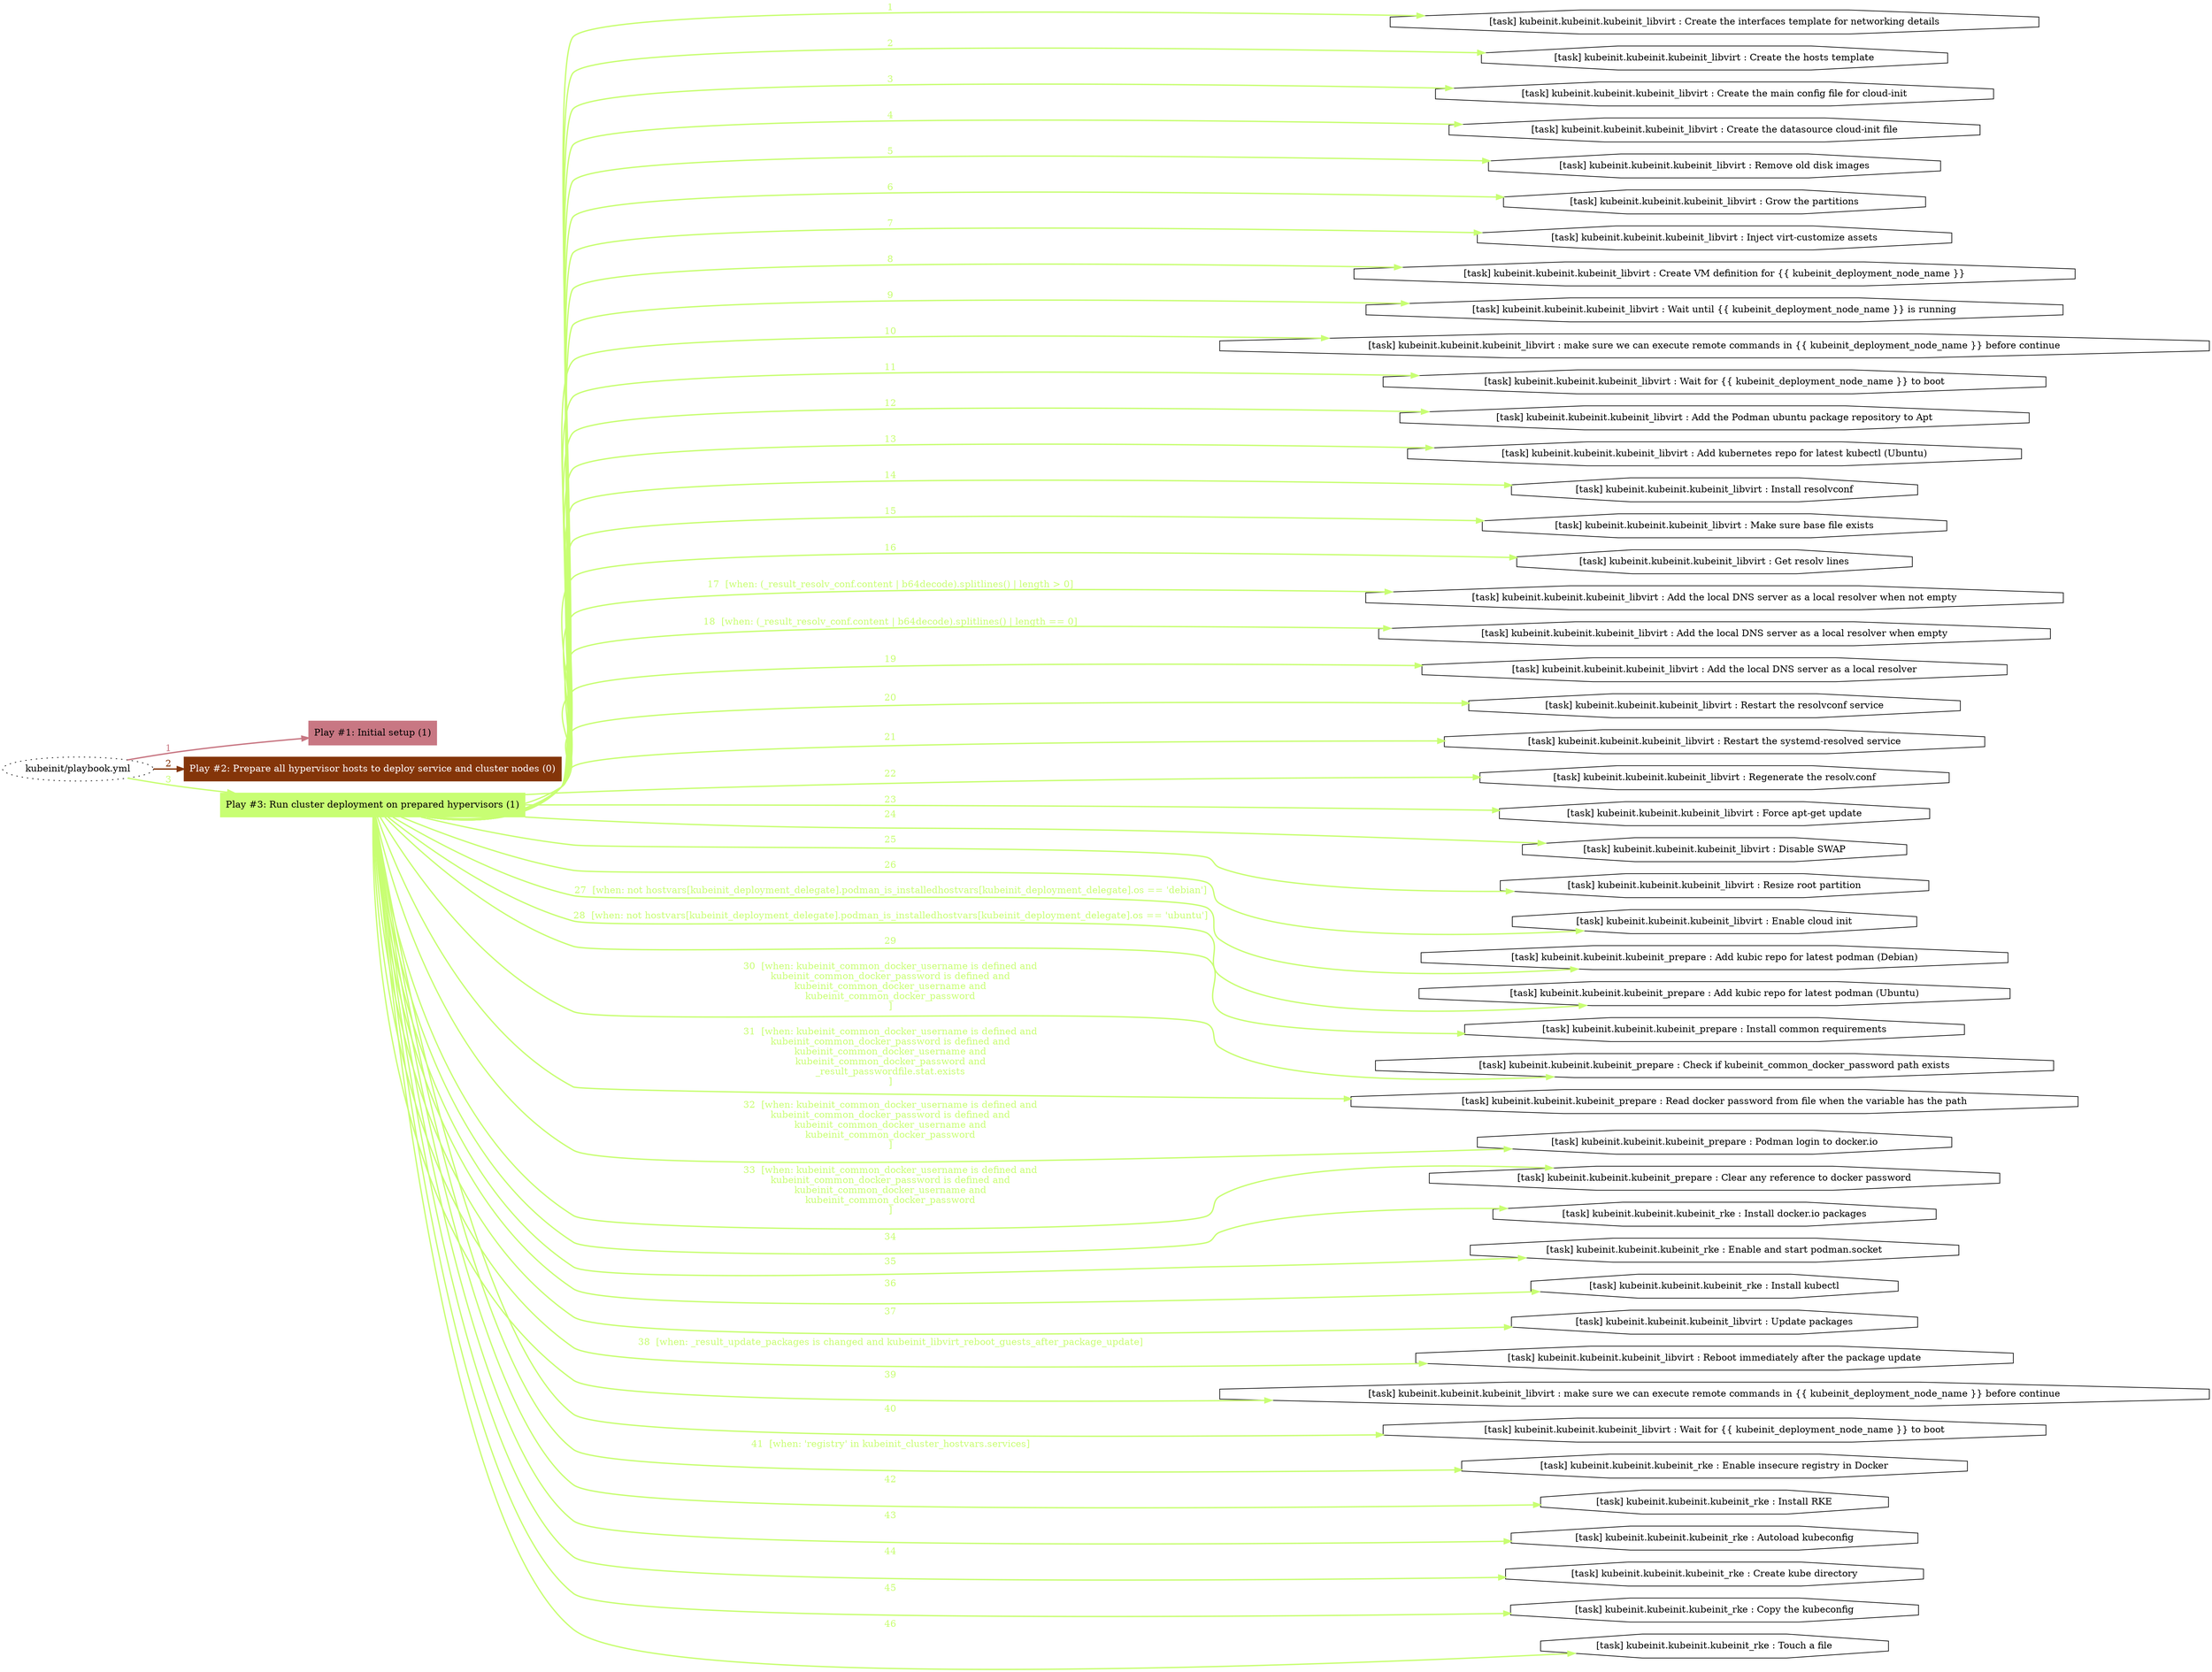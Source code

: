 digraph "kubeinit/playbook.yml "{
	graph [concentrate=true ordering=in rankdir=LR ratio=fill]
	edge [esep=5 sep=10]
	"kubeinit/playbook.yml" [id=root_node style=dotted]
	subgraph "Play #1: Initial setup (1) "{
		"Play #1: Initial setup (1)" [color="#c87783" fontcolor="#000000" id="play_891dab77-862a-4308-90ab-9ec9135a7a5b" shape=box style=filled tooltip=localhost]
		"kubeinit/playbook.yml" -> "Play #1: Initial setup (1)" [label=1 color="#c87783" fontcolor="#c87783" id="edge_be592edd-d8d1-408f-982e-7a2e7bf2c0f8" style=bold]
	}
	subgraph "Play #2: Prepare all hypervisor hosts to deploy service and cluster nodes (0) "{
		"Play #2: Prepare all hypervisor hosts to deploy service and cluster nodes (0)" [color="#843509" fontcolor="#ffffff" id="play_37d5ec91-bca1-4cf4-86b3-a994d8e63b03" shape=box style=filled tooltip=""]
		"kubeinit/playbook.yml" -> "Play #2: Prepare all hypervisor hosts to deploy service and cluster nodes (0)" [label=2 color="#843509" fontcolor="#843509" id="edge_25c42e3f-34fc-4f8a-b023-e7450e2c36d3" style=bold]
	}
	subgraph "Play #3: Run cluster deployment on prepared hypervisors (1) "{
		"Play #3: Run cluster deployment on prepared hypervisors (1)" [color="#c8fe73" fontcolor="#000000" id="play_bcd322ca-e21b-4194-bd2f-a192031fcb54" shape=box style=filled tooltip=localhost]
		"kubeinit/playbook.yml" -> "Play #3: Run cluster deployment on prepared hypervisors (1)" [label=3 color="#c8fe73" fontcolor="#c8fe73" id="edge_9fb42101-a597-41c4-baee-77198b8ff415" style=bold]
		"task_3b4f376b-759a-4f36-b08f-630324118575" [label="[task] kubeinit.kubeinit.kubeinit_libvirt : Create the interfaces template for networking details" id="task_3b4f376b-759a-4f36-b08f-630324118575" shape=octagon tooltip="[task] kubeinit.kubeinit.kubeinit_libvirt : Create the interfaces template for networking details"]
		"Play #3: Run cluster deployment on prepared hypervisors (1)" -> "task_3b4f376b-759a-4f36-b08f-630324118575" [label=1 color="#c8fe73" fontcolor="#c8fe73" id="edge_7c8d2cdc-91de-4986-941c-e6890fd15d54" style=bold]
		"task_797ea604-fade-466f-8582-1278f26e7872" [label="[task] kubeinit.kubeinit.kubeinit_libvirt : Create the hosts template" id="task_797ea604-fade-466f-8582-1278f26e7872" shape=octagon tooltip="[task] kubeinit.kubeinit.kubeinit_libvirt : Create the hosts template"]
		"Play #3: Run cluster deployment on prepared hypervisors (1)" -> "task_797ea604-fade-466f-8582-1278f26e7872" [label=2 color="#c8fe73" fontcolor="#c8fe73" id="edge_fe563572-4b96-4aa8-a62f-7610a6e91bfa" style=bold]
		"task_13c9b483-5702-421e-b105-4dd02ec07053" [label="[task] kubeinit.kubeinit.kubeinit_libvirt : Create the main config file for cloud-init" id="task_13c9b483-5702-421e-b105-4dd02ec07053" shape=octagon tooltip="[task] kubeinit.kubeinit.kubeinit_libvirt : Create the main config file for cloud-init"]
		"Play #3: Run cluster deployment on prepared hypervisors (1)" -> "task_13c9b483-5702-421e-b105-4dd02ec07053" [label=3 color="#c8fe73" fontcolor="#c8fe73" id="edge_4bd87773-2d29-4d37-82c5-beebd6b9c574" style=bold]
		"task_4caba523-bfde-41ec-b92a-d298529e1132" [label="[task] kubeinit.kubeinit.kubeinit_libvirt : Create the datasource cloud-init file" id="task_4caba523-bfde-41ec-b92a-d298529e1132" shape=octagon tooltip="[task] kubeinit.kubeinit.kubeinit_libvirt : Create the datasource cloud-init file"]
		"Play #3: Run cluster deployment on prepared hypervisors (1)" -> "task_4caba523-bfde-41ec-b92a-d298529e1132" [label=4 color="#c8fe73" fontcolor="#c8fe73" id="edge_2ca227f8-d67f-4ee6-ade9-0b369235d140" style=bold]
		"task_1d3be902-dd2f-412f-bb27-07fecabc4a08" [label="[task] kubeinit.kubeinit.kubeinit_libvirt : Remove old disk images" id="task_1d3be902-dd2f-412f-bb27-07fecabc4a08" shape=octagon tooltip="[task] kubeinit.kubeinit.kubeinit_libvirt : Remove old disk images"]
		"Play #3: Run cluster deployment on prepared hypervisors (1)" -> "task_1d3be902-dd2f-412f-bb27-07fecabc4a08" [label=5 color="#c8fe73" fontcolor="#c8fe73" id="edge_d7676d42-7030-456f-8249-27cac12d806b" style=bold]
		"task_c52ada75-876f-45f3-a1c2-45cacdf83a41" [label="[task] kubeinit.kubeinit.kubeinit_libvirt : Grow the partitions" id="task_c52ada75-876f-45f3-a1c2-45cacdf83a41" shape=octagon tooltip="[task] kubeinit.kubeinit.kubeinit_libvirt : Grow the partitions"]
		"Play #3: Run cluster deployment on prepared hypervisors (1)" -> "task_c52ada75-876f-45f3-a1c2-45cacdf83a41" [label=6 color="#c8fe73" fontcolor="#c8fe73" id="edge_716eb9e2-024d-431c-8541-32f3bf7a4dee" style=bold]
		"task_5090ce53-773f-42e9-90ad-7591b42810f5" [label="[task] kubeinit.kubeinit.kubeinit_libvirt : Inject virt-customize assets" id="task_5090ce53-773f-42e9-90ad-7591b42810f5" shape=octagon tooltip="[task] kubeinit.kubeinit.kubeinit_libvirt : Inject virt-customize assets"]
		"Play #3: Run cluster deployment on prepared hypervisors (1)" -> "task_5090ce53-773f-42e9-90ad-7591b42810f5" [label=7 color="#c8fe73" fontcolor="#c8fe73" id="edge_a200bc6f-179a-4a97-8973-41b2b3ee9154" style=bold]
		"task_2b2328d5-10b3-44b6-92da-9acccfb8b576" [label="[task] kubeinit.kubeinit.kubeinit_libvirt : Create VM definition for {{ kubeinit_deployment_node_name }}" id="task_2b2328d5-10b3-44b6-92da-9acccfb8b576" shape=octagon tooltip="[task] kubeinit.kubeinit.kubeinit_libvirt : Create VM definition for {{ kubeinit_deployment_node_name }}"]
		"Play #3: Run cluster deployment on prepared hypervisors (1)" -> "task_2b2328d5-10b3-44b6-92da-9acccfb8b576" [label=8 color="#c8fe73" fontcolor="#c8fe73" id="edge_311087af-bb9c-495b-9e39-04200122e2c2" style=bold]
		"task_4aab512a-2fd5-44cc-ba48-62b531d60358" [label="[task] kubeinit.kubeinit.kubeinit_libvirt : Wait until {{ kubeinit_deployment_node_name }} is running" id="task_4aab512a-2fd5-44cc-ba48-62b531d60358" shape=octagon tooltip="[task] kubeinit.kubeinit.kubeinit_libvirt : Wait until {{ kubeinit_deployment_node_name }} is running"]
		"Play #3: Run cluster deployment on prepared hypervisors (1)" -> "task_4aab512a-2fd5-44cc-ba48-62b531d60358" [label=9 color="#c8fe73" fontcolor="#c8fe73" id="edge_0f5cd40b-0e2a-44bd-a305-ad967b9eaec3" style=bold]
		"task_af0971c7-351d-4ea8-8e77-67c15837b104" [label="[task] kubeinit.kubeinit.kubeinit_libvirt : make sure we can execute remote commands in {{ kubeinit_deployment_node_name }} before continue" id="task_af0971c7-351d-4ea8-8e77-67c15837b104" shape=octagon tooltip="[task] kubeinit.kubeinit.kubeinit_libvirt : make sure we can execute remote commands in {{ kubeinit_deployment_node_name }} before continue"]
		"Play #3: Run cluster deployment on prepared hypervisors (1)" -> "task_af0971c7-351d-4ea8-8e77-67c15837b104" [label=10 color="#c8fe73" fontcolor="#c8fe73" id="edge_741a3ee0-eb38-4b22-877a-4992da0e3a84" style=bold]
		"task_b3746e7a-641e-4a51-87ea-3d8136ea010b" [label="[task] kubeinit.kubeinit.kubeinit_libvirt : Wait for {{ kubeinit_deployment_node_name }} to boot" id="task_b3746e7a-641e-4a51-87ea-3d8136ea010b" shape=octagon tooltip="[task] kubeinit.kubeinit.kubeinit_libvirt : Wait for {{ kubeinit_deployment_node_name }} to boot"]
		"Play #3: Run cluster deployment on prepared hypervisors (1)" -> "task_b3746e7a-641e-4a51-87ea-3d8136ea010b" [label=11 color="#c8fe73" fontcolor="#c8fe73" id="edge_00c92cfa-53f7-451d-8072-d10ec708df49" style=bold]
		"task_a8f02265-aa33-45ef-b7b6-957fca6e8456" [label="[task] kubeinit.kubeinit.kubeinit_libvirt : Add the Podman ubuntu package repository to Apt" id="task_a8f02265-aa33-45ef-b7b6-957fca6e8456" shape=octagon tooltip="[task] kubeinit.kubeinit.kubeinit_libvirt : Add the Podman ubuntu package repository to Apt"]
		"Play #3: Run cluster deployment on prepared hypervisors (1)" -> "task_a8f02265-aa33-45ef-b7b6-957fca6e8456" [label=12 color="#c8fe73" fontcolor="#c8fe73" id="edge_75858b28-1026-4161-b0c8-dc0272e73525" style=bold]
		"task_b563684e-e886-47f6-9725-8fc17522dccd" [label="[task] kubeinit.kubeinit.kubeinit_libvirt : Add kubernetes repo for latest kubectl (Ubuntu)" id="task_b563684e-e886-47f6-9725-8fc17522dccd" shape=octagon tooltip="[task] kubeinit.kubeinit.kubeinit_libvirt : Add kubernetes repo for latest kubectl (Ubuntu)"]
		"Play #3: Run cluster deployment on prepared hypervisors (1)" -> "task_b563684e-e886-47f6-9725-8fc17522dccd" [label=13 color="#c8fe73" fontcolor="#c8fe73" id="edge_32eba3ef-f41c-49a6-8ab4-ffe96e4e5c1c" style=bold]
		"task_227b79cc-608a-4bf1-a07d-e5d812cf165d" [label="[task] kubeinit.kubeinit.kubeinit_libvirt : Install resolvconf" id="task_227b79cc-608a-4bf1-a07d-e5d812cf165d" shape=octagon tooltip="[task] kubeinit.kubeinit.kubeinit_libvirt : Install resolvconf"]
		"Play #3: Run cluster deployment on prepared hypervisors (1)" -> "task_227b79cc-608a-4bf1-a07d-e5d812cf165d" [label=14 color="#c8fe73" fontcolor="#c8fe73" id="edge_09021e5f-c41c-4e2d-95bf-b9543ae2b502" style=bold]
		"task_49668801-06cb-4cb2-b0fc-68ba20a1d071" [label="[task] kubeinit.kubeinit.kubeinit_libvirt : Make sure base file exists" id="task_49668801-06cb-4cb2-b0fc-68ba20a1d071" shape=octagon tooltip="[task] kubeinit.kubeinit.kubeinit_libvirt : Make sure base file exists"]
		"Play #3: Run cluster deployment on prepared hypervisors (1)" -> "task_49668801-06cb-4cb2-b0fc-68ba20a1d071" [label=15 color="#c8fe73" fontcolor="#c8fe73" id="edge_60f42ba6-27a0-411a-b17d-e8a17c90f76d" style=bold]
		"task_1d6b4797-026c-4c2e-9131-e5118112654e" [label="[task] kubeinit.kubeinit.kubeinit_libvirt : Get resolv lines" id="task_1d6b4797-026c-4c2e-9131-e5118112654e" shape=octagon tooltip="[task] kubeinit.kubeinit.kubeinit_libvirt : Get resolv lines"]
		"Play #3: Run cluster deployment on prepared hypervisors (1)" -> "task_1d6b4797-026c-4c2e-9131-e5118112654e" [label=16 color="#c8fe73" fontcolor="#c8fe73" id="edge_29750931-96c9-4c72-8271-b5ae5c4b3a76" style=bold]
		"task_7587153b-1fdc-4842-a4fe-3e30c346c292" [label="[task] kubeinit.kubeinit.kubeinit_libvirt : Add the local DNS server as a local resolver when not empty" id="task_7587153b-1fdc-4842-a4fe-3e30c346c292" shape=octagon tooltip="[task] kubeinit.kubeinit.kubeinit_libvirt : Add the local DNS server as a local resolver when not empty"]
		"Play #3: Run cluster deployment on prepared hypervisors (1)" -> "task_7587153b-1fdc-4842-a4fe-3e30c346c292" [label="17  [when: (_result_resolv_conf.content | b64decode).splitlines() | length > 0]" color="#c8fe73" fontcolor="#c8fe73" id="edge_59a057d2-8b6c-4fca-bf62-f1c26cc7a2fe" style=bold]
		"task_e7bcb25b-db7b-43de-ae7b-97e37dfeed2c" [label="[task] kubeinit.kubeinit.kubeinit_libvirt : Add the local DNS server as a local resolver when empty" id="task_e7bcb25b-db7b-43de-ae7b-97e37dfeed2c" shape=octagon tooltip="[task] kubeinit.kubeinit.kubeinit_libvirt : Add the local DNS server as a local resolver when empty"]
		"Play #3: Run cluster deployment on prepared hypervisors (1)" -> "task_e7bcb25b-db7b-43de-ae7b-97e37dfeed2c" [label="18  [when: (_result_resolv_conf.content | b64decode).splitlines() | length == 0]" color="#c8fe73" fontcolor="#c8fe73" id="edge_210a2909-2329-4037-8b69-534dc7aafc2d" style=bold]
		"task_581926a4-1d85-4cc1-b6fb-9adb5237a10b" [label="[task] kubeinit.kubeinit.kubeinit_libvirt : Add the local DNS server as a local resolver" id="task_581926a4-1d85-4cc1-b6fb-9adb5237a10b" shape=octagon tooltip="[task] kubeinit.kubeinit.kubeinit_libvirt : Add the local DNS server as a local resolver"]
		"Play #3: Run cluster deployment on prepared hypervisors (1)" -> "task_581926a4-1d85-4cc1-b6fb-9adb5237a10b" [label=19 color="#c8fe73" fontcolor="#c8fe73" id="edge_f5da01a6-0f07-4364-9728-43dfed50824a" style=bold]
		"task_f94706bd-604e-4b3a-a6d0-547667daa637" [label="[task] kubeinit.kubeinit.kubeinit_libvirt : Restart the resolvconf service" id="task_f94706bd-604e-4b3a-a6d0-547667daa637" shape=octagon tooltip="[task] kubeinit.kubeinit.kubeinit_libvirt : Restart the resolvconf service"]
		"Play #3: Run cluster deployment on prepared hypervisors (1)" -> "task_f94706bd-604e-4b3a-a6d0-547667daa637" [label=20 color="#c8fe73" fontcolor="#c8fe73" id="edge_384445f1-998b-4c7b-9398-d78162ef4e02" style=bold]
		"task_baa80a4a-9c19-4430-b069-f09b2f88e0a2" [label="[task] kubeinit.kubeinit.kubeinit_libvirt : Restart the systemd-resolved service" id="task_baa80a4a-9c19-4430-b069-f09b2f88e0a2" shape=octagon tooltip="[task] kubeinit.kubeinit.kubeinit_libvirt : Restart the systemd-resolved service"]
		"Play #3: Run cluster deployment on prepared hypervisors (1)" -> "task_baa80a4a-9c19-4430-b069-f09b2f88e0a2" [label=21 color="#c8fe73" fontcolor="#c8fe73" id="edge_76a4d9f3-5ca1-4d0f-8ea6-de67488fe075" style=bold]
		"task_2927f986-1b1f-4fe1-915f-8b2083164ac6" [label="[task] kubeinit.kubeinit.kubeinit_libvirt : Regenerate the resolv.conf" id="task_2927f986-1b1f-4fe1-915f-8b2083164ac6" shape=octagon tooltip="[task] kubeinit.kubeinit.kubeinit_libvirt : Regenerate the resolv.conf"]
		"Play #3: Run cluster deployment on prepared hypervisors (1)" -> "task_2927f986-1b1f-4fe1-915f-8b2083164ac6" [label=22 color="#c8fe73" fontcolor="#c8fe73" id="edge_aae9cb95-0111-4996-a480-568add5426a0" style=bold]
		"task_dcfe445d-2392-4638-9a61-153fcf86f522" [label="[task] kubeinit.kubeinit.kubeinit_libvirt : Force apt-get update" id="task_dcfe445d-2392-4638-9a61-153fcf86f522" shape=octagon tooltip="[task] kubeinit.kubeinit.kubeinit_libvirt : Force apt-get update"]
		"Play #3: Run cluster deployment on prepared hypervisors (1)" -> "task_dcfe445d-2392-4638-9a61-153fcf86f522" [label=23 color="#c8fe73" fontcolor="#c8fe73" id="edge_103f8324-abb1-47bd-be2a-b391be71b931" style=bold]
		"task_dc501c70-6add-4b21-93c5-c65ccebde869" [label="[task] kubeinit.kubeinit.kubeinit_libvirt : Disable SWAP" id="task_dc501c70-6add-4b21-93c5-c65ccebde869" shape=octagon tooltip="[task] kubeinit.kubeinit.kubeinit_libvirt : Disable SWAP"]
		"Play #3: Run cluster deployment on prepared hypervisors (1)" -> "task_dc501c70-6add-4b21-93c5-c65ccebde869" [label=24 color="#c8fe73" fontcolor="#c8fe73" id="edge_a9c9636a-31ca-4616-8fa3-43c9f788d7e9" style=bold]
		"task_26e4ee75-34dd-4ef3-a091-ee6f0b4864e6" [label="[task] kubeinit.kubeinit.kubeinit_libvirt : Resize root partition" id="task_26e4ee75-34dd-4ef3-a091-ee6f0b4864e6" shape=octagon tooltip="[task] kubeinit.kubeinit.kubeinit_libvirt : Resize root partition"]
		"Play #3: Run cluster deployment on prepared hypervisors (1)" -> "task_26e4ee75-34dd-4ef3-a091-ee6f0b4864e6" [label=25 color="#c8fe73" fontcolor="#c8fe73" id="edge_112f09e8-c91d-42da-95fa-e0af9037a15b" style=bold]
		"task_b85b25de-4b9a-42a6-a050-96a05dae887b" [label="[task] kubeinit.kubeinit.kubeinit_libvirt : Enable cloud init" id="task_b85b25de-4b9a-42a6-a050-96a05dae887b" shape=octagon tooltip="[task] kubeinit.kubeinit.kubeinit_libvirt : Enable cloud init"]
		"Play #3: Run cluster deployment on prepared hypervisors (1)" -> "task_b85b25de-4b9a-42a6-a050-96a05dae887b" [label=26 color="#c8fe73" fontcolor="#c8fe73" id="edge_4d2a7d75-3c9f-49d8-b7da-3321d24838ee" style=bold]
		"task_31fbabd8-0471-42ef-95e5-784c2e2666c1" [label="[task] kubeinit.kubeinit.kubeinit_prepare : Add kubic repo for latest podman (Debian)" id="task_31fbabd8-0471-42ef-95e5-784c2e2666c1" shape=octagon tooltip="[task] kubeinit.kubeinit.kubeinit_prepare : Add kubic repo for latest podman (Debian)"]
		"Play #3: Run cluster deployment on prepared hypervisors (1)" -> "task_31fbabd8-0471-42ef-95e5-784c2e2666c1" [label="27  [when: not hostvars[kubeinit_deployment_delegate].podman_is_installedhostvars[kubeinit_deployment_delegate].os == 'debian']" color="#c8fe73" fontcolor="#c8fe73" id="edge_e28d58fa-4193-46b1-a2cb-4b0f0c822672" style=bold]
		"task_18e37bf5-66ee-4b49-acca-7abf6a04bea9" [label="[task] kubeinit.kubeinit.kubeinit_prepare : Add kubic repo for latest podman (Ubuntu)" id="task_18e37bf5-66ee-4b49-acca-7abf6a04bea9" shape=octagon tooltip="[task] kubeinit.kubeinit.kubeinit_prepare : Add kubic repo for latest podman (Ubuntu)"]
		"Play #3: Run cluster deployment on prepared hypervisors (1)" -> "task_18e37bf5-66ee-4b49-acca-7abf6a04bea9" [label="28  [when: not hostvars[kubeinit_deployment_delegate].podman_is_installedhostvars[kubeinit_deployment_delegate].os == 'ubuntu']" color="#c8fe73" fontcolor="#c8fe73" id="edge_225ee180-c9f5-41ce-8992-3e21092a3d74" style=bold]
		"task_999516fc-ef31-415e-be4b-0113ef6a8db8" [label="[task] kubeinit.kubeinit.kubeinit_prepare : Install common requirements" id="task_999516fc-ef31-415e-be4b-0113ef6a8db8" shape=octagon tooltip="[task] kubeinit.kubeinit.kubeinit_prepare : Install common requirements"]
		"Play #3: Run cluster deployment on prepared hypervisors (1)" -> "task_999516fc-ef31-415e-be4b-0113ef6a8db8" [label=29 color="#c8fe73" fontcolor="#c8fe73" id="edge_a68c13de-1f3e-4e69-9098-2ea63e59b5e1" style=bold]
		"task_210681e2-6ffa-453a-ba28-6d15c665d88d" [label="[task] kubeinit.kubeinit.kubeinit_prepare : Check if kubeinit_common_docker_password path exists" id="task_210681e2-6ffa-453a-ba28-6d15c665d88d" shape=octagon tooltip="[task] kubeinit.kubeinit.kubeinit_prepare : Check if kubeinit_common_docker_password path exists"]
		"Play #3: Run cluster deployment on prepared hypervisors (1)" -> "task_210681e2-6ffa-453a-ba28-6d15c665d88d" [label="30  [when: kubeinit_common_docker_username is defined and
kubeinit_common_docker_password is defined and
kubeinit_common_docker_username and
kubeinit_common_docker_password
]" color="#c8fe73" fontcolor="#c8fe73" id="edge_bb54cb4c-07ec-405b-b29c-e84343774690" style=bold]
		"task_9c2059ba-8fd7-4293-ae01-9a6bfc3b6511" [label="[task] kubeinit.kubeinit.kubeinit_prepare : Read docker password from file when the variable has the path" id="task_9c2059ba-8fd7-4293-ae01-9a6bfc3b6511" shape=octagon tooltip="[task] kubeinit.kubeinit.kubeinit_prepare : Read docker password from file when the variable has the path"]
		"Play #3: Run cluster deployment on prepared hypervisors (1)" -> "task_9c2059ba-8fd7-4293-ae01-9a6bfc3b6511" [label="31  [when: kubeinit_common_docker_username is defined and
kubeinit_common_docker_password is defined and
kubeinit_common_docker_username and
kubeinit_common_docker_password and
_result_passwordfile.stat.exists
]" color="#c8fe73" fontcolor="#c8fe73" id="edge_02a18de1-a3d1-4b32-b44c-9fd542eba7ad" style=bold]
		"task_e2ffa292-9f42-424d-a901-a119f2637323" [label="[task] kubeinit.kubeinit.kubeinit_prepare : Podman login to docker.io" id="task_e2ffa292-9f42-424d-a901-a119f2637323" shape=octagon tooltip="[task] kubeinit.kubeinit.kubeinit_prepare : Podman login to docker.io"]
		"Play #3: Run cluster deployment on prepared hypervisors (1)" -> "task_e2ffa292-9f42-424d-a901-a119f2637323" [label="32  [when: kubeinit_common_docker_username is defined and
kubeinit_common_docker_password is defined and
kubeinit_common_docker_username and
kubeinit_common_docker_password
]" color="#c8fe73" fontcolor="#c8fe73" id="edge_3098ecf4-8877-4061-84aa-8c6a7d52ed8e" style=bold]
		"task_029e08ce-d7a2-477d-b863-0b7979fdb68f" [label="[task] kubeinit.kubeinit.kubeinit_prepare : Clear any reference to docker password" id="task_029e08ce-d7a2-477d-b863-0b7979fdb68f" shape=octagon tooltip="[task] kubeinit.kubeinit.kubeinit_prepare : Clear any reference to docker password"]
		"Play #3: Run cluster deployment on prepared hypervisors (1)" -> "task_029e08ce-d7a2-477d-b863-0b7979fdb68f" [label="33  [when: kubeinit_common_docker_username is defined and
kubeinit_common_docker_password is defined and
kubeinit_common_docker_username and
kubeinit_common_docker_password
]" color="#c8fe73" fontcolor="#c8fe73" id="edge_a0bfa94b-ca1c-4b50-bffd-1a499ee6e1ad" style=bold]
		"task_e1af69c0-1cc8-4605-8c03-eda3bf9cc892" [label="[task] kubeinit.kubeinit.kubeinit_rke : Install docker.io packages" id="task_e1af69c0-1cc8-4605-8c03-eda3bf9cc892" shape=octagon tooltip="[task] kubeinit.kubeinit.kubeinit_rke : Install docker.io packages"]
		"Play #3: Run cluster deployment on prepared hypervisors (1)" -> "task_e1af69c0-1cc8-4605-8c03-eda3bf9cc892" [label=34 color="#c8fe73" fontcolor="#c8fe73" id="edge_c7ca13a3-09f6-4a45-af75-f4cdb88b3bf4" style=bold]
		"task_b0863d2b-9eee-4107-8b0b-69a412b42227" [label="[task] kubeinit.kubeinit.kubeinit_rke : Enable and start podman.socket" id="task_b0863d2b-9eee-4107-8b0b-69a412b42227" shape=octagon tooltip="[task] kubeinit.kubeinit.kubeinit_rke : Enable and start podman.socket"]
		"Play #3: Run cluster deployment on prepared hypervisors (1)" -> "task_b0863d2b-9eee-4107-8b0b-69a412b42227" [label=35 color="#c8fe73" fontcolor="#c8fe73" id="edge_63b921da-98e9-4b29-acba-ae17fa3baebe" style=bold]
		"task_f2f5ca32-996b-4201-9a8a-89f066be7a00" [label="[task] kubeinit.kubeinit.kubeinit_rke : Install kubectl" id="task_f2f5ca32-996b-4201-9a8a-89f066be7a00" shape=octagon tooltip="[task] kubeinit.kubeinit.kubeinit_rke : Install kubectl"]
		"Play #3: Run cluster deployment on prepared hypervisors (1)" -> "task_f2f5ca32-996b-4201-9a8a-89f066be7a00" [label=36 color="#c8fe73" fontcolor="#c8fe73" id="edge_1351750d-025c-4e26-8e78-9798a501eea6" style=bold]
		"task_d844663f-3758-4456-abcf-ffee2b3f7650" [label="[task] kubeinit.kubeinit.kubeinit_libvirt : Update packages" id="task_d844663f-3758-4456-abcf-ffee2b3f7650" shape=octagon tooltip="[task] kubeinit.kubeinit.kubeinit_libvirt : Update packages"]
		"Play #3: Run cluster deployment on prepared hypervisors (1)" -> "task_d844663f-3758-4456-abcf-ffee2b3f7650" [label=37 color="#c8fe73" fontcolor="#c8fe73" id="edge_14259f2a-7b48-4cdb-bbe3-080c2b5adff4" style=bold]
		"task_99896258-b4a2-4057-9eed-24db5c8c6fac" [label="[task] kubeinit.kubeinit.kubeinit_libvirt : Reboot immediately after the package update" id="task_99896258-b4a2-4057-9eed-24db5c8c6fac" shape=octagon tooltip="[task] kubeinit.kubeinit.kubeinit_libvirt : Reboot immediately after the package update"]
		"Play #3: Run cluster deployment on prepared hypervisors (1)" -> "task_99896258-b4a2-4057-9eed-24db5c8c6fac" [label="38  [when: _result_update_packages is changed and kubeinit_libvirt_reboot_guests_after_package_update]" color="#c8fe73" fontcolor="#c8fe73" id="edge_50a17cf8-4312-4905-b9d6-058ad0ca1816" style=bold]
		"task_140d4605-447f-43c6-837b-3ae7fbdf9472" [label="[task] kubeinit.kubeinit.kubeinit_libvirt : make sure we can execute remote commands in {{ kubeinit_deployment_node_name }} before continue" id="task_140d4605-447f-43c6-837b-3ae7fbdf9472" shape=octagon tooltip="[task] kubeinit.kubeinit.kubeinit_libvirt : make sure we can execute remote commands in {{ kubeinit_deployment_node_name }} before continue"]
		"Play #3: Run cluster deployment on prepared hypervisors (1)" -> "task_140d4605-447f-43c6-837b-3ae7fbdf9472" [label=39 color="#c8fe73" fontcolor="#c8fe73" id="edge_d625afe1-a093-4346-8b85-c196f6672b71" style=bold]
		"task_4cb26dbe-7039-4873-a4b0-e579f03966e4" [label="[task] kubeinit.kubeinit.kubeinit_libvirt : Wait for {{ kubeinit_deployment_node_name }} to boot" id="task_4cb26dbe-7039-4873-a4b0-e579f03966e4" shape=octagon tooltip="[task] kubeinit.kubeinit.kubeinit_libvirt : Wait for {{ kubeinit_deployment_node_name }} to boot"]
		"Play #3: Run cluster deployment on prepared hypervisors (1)" -> "task_4cb26dbe-7039-4873-a4b0-e579f03966e4" [label=40 color="#c8fe73" fontcolor="#c8fe73" id="edge_65e63e67-6402-4eb9-83c6-3973ce07f0a9" style=bold]
		"task_29af5db1-64bc-4d2c-b507-89521b306180" [label="[task] kubeinit.kubeinit.kubeinit_rke : Enable insecure registry in Docker" id="task_29af5db1-64bc-4d2c-b507-89521b306180" shape=octagon tooltip="[task] kubeinit.kubeinit.kubeinit_rke : Enable insecure registry in Docker"]
		"Play #3: Run cluster deployment on prepared hypervisors (1)" -> "task_29af5db1-64bc-4d2c-b507-89521b306180" [label="41  [when: 'registry' in kubeinit_cluster_hostvars.services]" color="#c8fe73" fontcolor="#c8fe73" id="edge_cc00994f-15bf-4729-805b-9e2c32f48c09" style=bold]
		"task_62f0b783-608c-407c-97b3-0eafa39b1fb1" [label="[task] kubeinit.kubeinit.kubeinit_rke : Install RKE" id="task_62f0b783-608c-407c-97b3-0eafa39b1fb1" shape=octagon tooltip="[task] kubeinit.kubeinit.kubeinit_rke : Install RKE"]
		"Play #3: Run cluster deployment on prepared hypervisors (1)" -> "task_62f0b783-608c-407c-97b3-0eafa39b1fb1" [label=42 color="#c8fe73" fontcolor="#c8fe73" id="edge_8c826d3b-4cdd-489b-bf3b-9fc22a764035" style=bold]
		"task_9054bcf7-429c-4eab-9c54-f085a7264111" [label="[task] kubeinit.kubeinit.kubeinit_rke : Autoload kubeconfig" id="task_9054bcf7-429c-4eab-9c54-f085a7264111" shape=octagon tooltip="[task] kubeinit.kubeinit.kubeinit_rke : Autoload kubeconfig"]
		"Play #3: Run cluster deployment on prepared hypervisors (1)" -> "task_9054bcf7-429c-4eab-9c54-f085a7264111" [label=43 color="#c8fe73" fontcolor="#c8fe73" id="edge_4ba15968-efaf-4476-9232-92e9456b610f" style=bold]
		"task_449de7a9-45b0-4cad-ad5a-d28e5d3df296" [label="[task] kubeinit.kubeinit.kubeinit_rke : Create kube directory" id="task_449de7a9-45b0-4cad-ad5a-d28e5d3df296" shape=octagon tooltip="[task] kubeinit.kubeinit.kubeinit_rke : Create kube directory"]
		"Play #3: Run cluster deployment on prepared hypervisors (1)" -> "task_449de7a9-45b0-4cad-ad5a-d28e5d3df296" [label=44 color="#c8fe73" fontcolor="#c8fe73" id="edge_ed7b1346-665e-4275-a2dd-2725a2fc2caf" style=bold]
		"task_aa0ef763-62f8-4139-9039-927252bfae0e" [label="[task] kubeinit.kubeinit.kubeinit_rke : Copy the kubeconfig" id="task_aa0ef763-62f8-4139-9039-927252bfae0e" shape=octagon tooltip="[task] kubeinit.kubeinit.kubeinit_rke : Copy the kubeconfig"]
		"Play #3: Run cluster deployment on prepared hypervisors (1)" -> "task_aa0ef763-62f8-4139-9039-927252bfae0e" [label=45 color="#c8fe73" fontcolor="#c8fe73" id="edge_4b128c20-fbc5-4a54-877f-f3f51987cae3" style=bold]
		"task_3a402705-d155-4e4e-bc94-9e562645f46e" [label="[task] kubeinit.kubeinit.kubeinit_rke : Touch a file" id="task_3a402705-d155-4e4e-bc94-9e562645f46e" shape=octagon tooltip="[task] kubeinit.kubeinit.kubeinit_rke : Touch a file"]
		"Play #3: Run cluster deployment on prepared hypervisors (1)" -> "task_3a402705-d155-4e4e-bc94-9e562645f46e" [label=46 color="#c8fe73" fontcolor="#c8fe73" id="edge_c182f142-a706-4333-9308-0801397f56a7" style=bold]
	}
}
